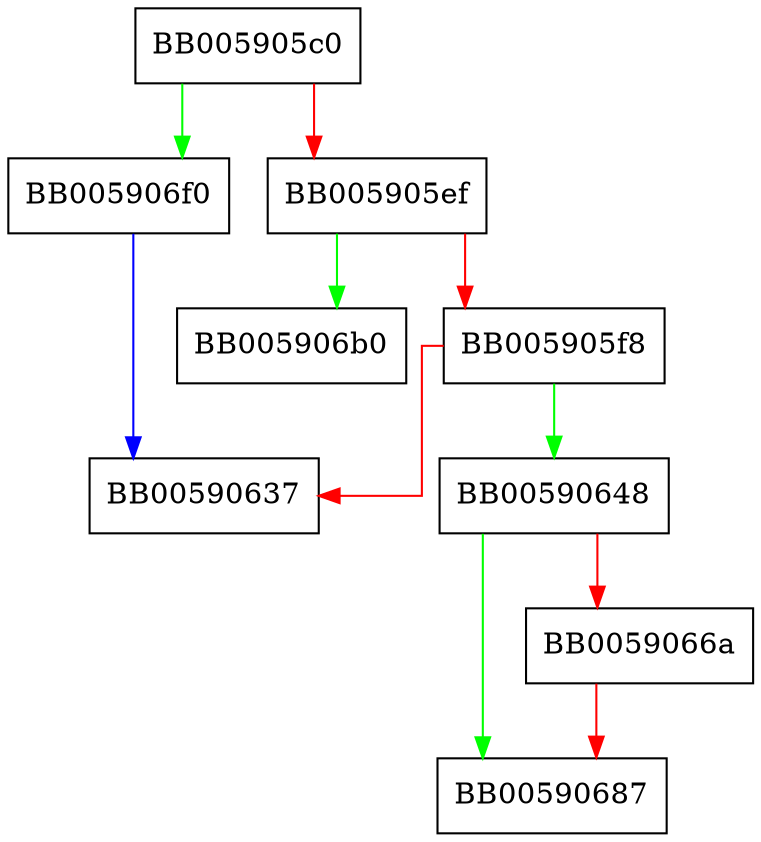 digraph ossl_ecdsa_deterministic_sign {
  node [shape="box"];
  graph [splines=ortho];
  BB005905c0 -> BB005906f0 [color="green"];
  BB005905c0 -> BB005905ef [color="red"];
  BB005905ef -> BB005906b0 [color="green"];
  BB005905ef -> BB005905f8 [color="red"];
  BB005905f8 -> BB00590648 [color="green"];
  BB005905f8 -> BB00590637 [color="red"];
  BB00590648 -> BB00590687 [color="green"];
  BB00590648 -> BB0059066a [color="red"];
  BB0059066a -> BB00590687 [color="red"];
  BB005906f0 -> BB00590637 [color="blue"];
}